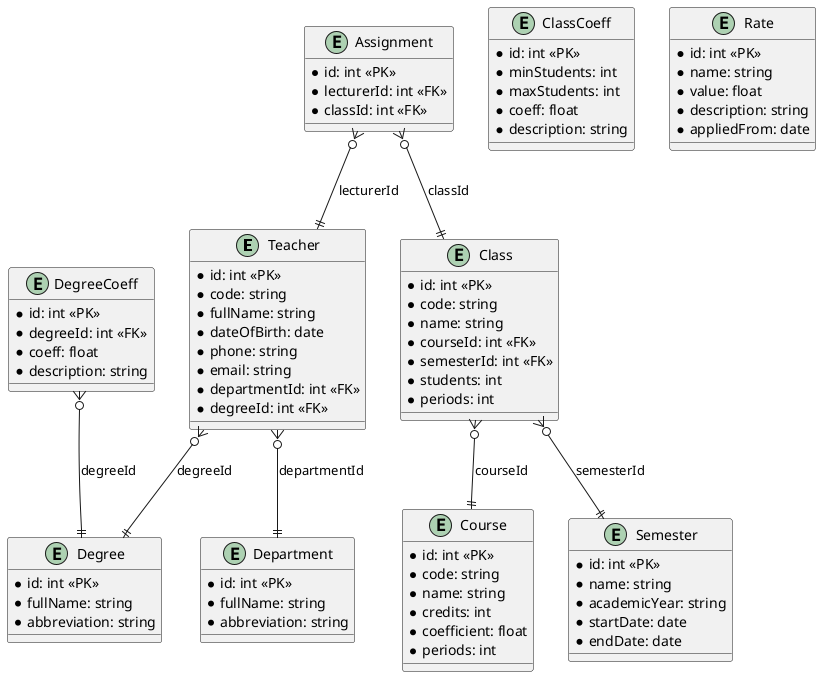 @startuml
' Sơ đồ cơ sở dữ liệu (ERD) cho ứng dụng quản lý tính lương giảng viên

entity Teacher {
  * id: int <<PK>>
  * code: string
  * fullName: string
  * dateOfBirth: date
  * phone: string
  * email: string
  * departmentId: int <<FK>>
  * degreeId: int <<FK>>
}

entity Department {
  * id: int <<PK>>
  * fullName: string
  * abbreviation: string
}

entity Degree {
  * id: int <<PK>>
  * fullName: string
  * abbreviation: string
}

entity Course {
  * id: int <<PK>>
  * code: string
  * name: string
  * credits: int
  * coefficient: float
  * periods: int
}

entity Semester {
  * id: int <<PK>>
  * name: string
  * academicYear: string
  * startDate: date
  * endDate: date
}

entity Class {
  * id: int <<PK>>
  * code: string
  * name: string
  * courseId: int <<FK>>
  * semesterId: int <<FK>>
  * students: int
  * periods: int
}

entity Assignment {
  * id: int <<PK>>
  * lecturerId: int <<FK>>
  * classId: int <<FK>>
}

entity ClassCoeff {
  * id: int <<PK>>
  * minStudents: int
  * maxStudents: int
  * coeff: float
  * description: string
}

entity DegreeCoeff {
  * id: int <<PK>>
  * degreeId: int <<FK>>
  * coeff: float
  * description: string
}

entity Rate {
  * id: int <<PK>>
  * name: string
  * value: float
  * description: string
  * appliedFrom: date
}

Teacher }o--|| Department : departmentId
Teacher }o--|| Degree : degreeId
Class }o--|| Course : courseId
Class }o--|| Semester : semesterId
Assignment }o--|| Teacher : lecturerId
Assignment }o--|| Class : classId
DegreeCoeff }o--|| Degree : degreeId
@enduml
